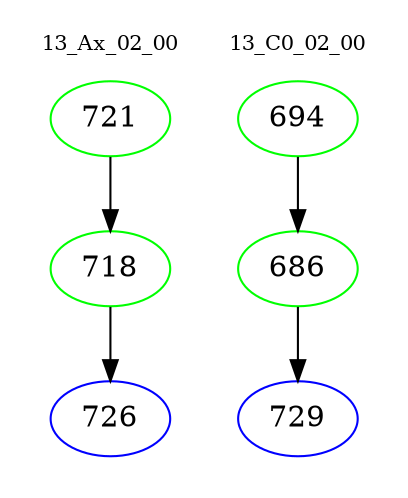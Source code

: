 digraph{
subgraph cluster_0 {
color = white
label = "13_Ax_02_00";
fontsize=10;
T0_721 [label="721", color="green"]
T0_721 -> T0_718 [color="black"]
T0_718 [label="718", color="green"]
T0_718 -> T0_726 [color="black"]
T0_726 [label="726", color="blue"]
}
subgraph cluster_1 {
color = white
label = "13_C0_02_00";
fontsize=10;
T1_694 [label="694", color="green"]
T1_694 -> T1_686 [color="black"]
T1_686 [label="686", color="green"]
T1_686 -> T1_729 [color="black"]
T1_729 [label="729", color="blue"]
}
}
